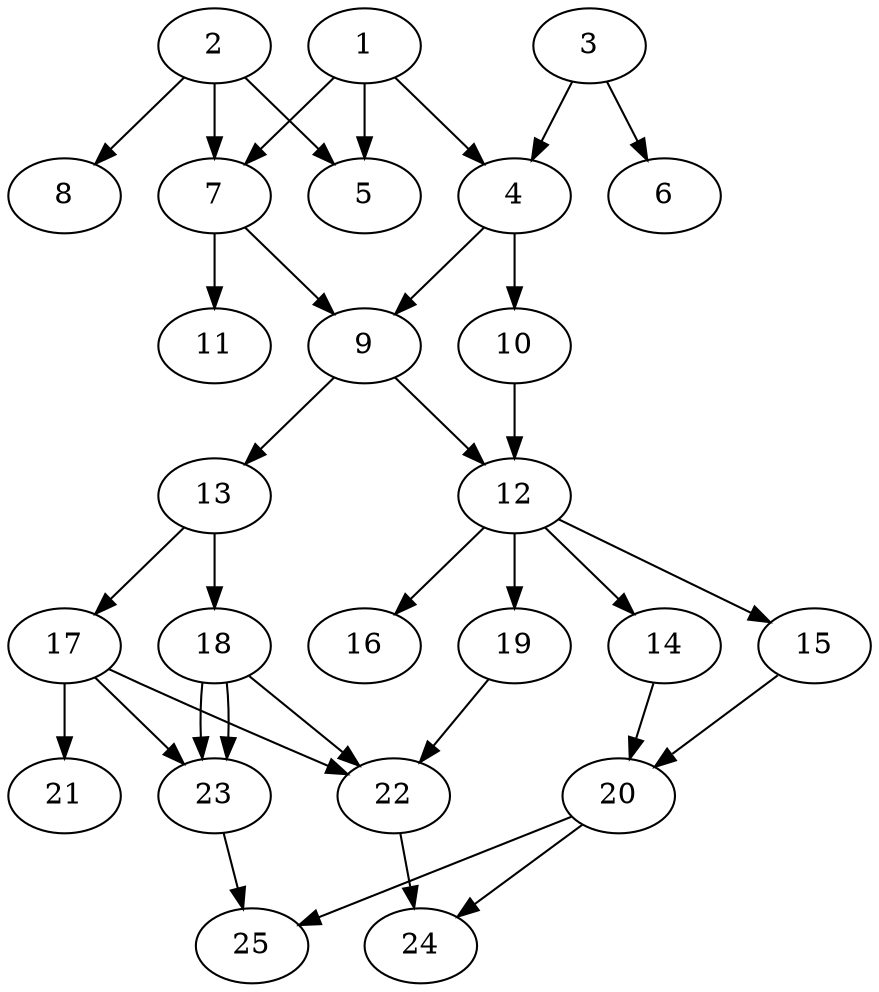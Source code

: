 // DAG (tier=2-normal, mode=data, n=25, ccr=0.434, fat=0.526, density=0.531, regular=0.418, jump=0.119, mindata=2097152, maxdata=16777216)
// DAG automatically generated by daggen at Sun Aug 24 16:33:34 2025
// /home/ermia/Project/Environments/daggen/bin/daggen --dot --ccr 0.434 --fat 0.526 --regular 0.418 --density 0.531 --jump 0.119 --mindata 2097152 --maxdata 16777216 -n 25 
digraph G {
  1 [size="21403021078882584", alpha="0.17", expect_size="10701510539441292"]
  1 -> 4 [size ="1851870477811712"]
  1 -> 5 [size ="1851870477811712"]
  1 -> 7 [size ="1851870477811712"]
  2 [size="100422066160209264", alpha="0.17", expect_size="50211033080104632"]
  2 -> 5 [size ="1626131065208832"]
  2 -> 7 [size ="1626131065208832"]
  2 -> 8 [size ="1626131065208832"]
  3 [size="2087101767937425408000", alpha="0.16", expect_size="1043550883968712704000"]
  3 -> 4 [size ="1306529051443200"]
  3 -> 6 [size ="1306529051443200"]
  4 [size="868438204950041216", alpha="0.00", expect_size="434219102475020608"]
  4 -> 9 [size ="610219566563328"]
  4 -> 10 [size ="610219566563328"]
  5 [size="733975994513923328", alpha="0.03", expect_size="366987997256961664"]
  6 [size="2390726319536800268288", alpha="0.08", expect_size="1195363159768400134144"]
  7 [size="140265627382580248576", alpha="0.04", expect_size="70132813691290124288"]
  7 -> 9 [size ="215968705937408"]
  7 -> 11 [size ="215968705937408"]
  8 [size="8780903249169467", alpha="0.01", expect_size="4390451624584733"]
  9 [size="53819694495303312", alpha="0.17", expect_size="26909847247651656"]
  9 -> 12 [size ="51468547653632"]
  9 -> 13 [size ="51468547653632"]
  10 [size="200528696271651733504", alpha="0.20", expect_size="100264348135825866752"]
  10 -> 12 [size ="274078103502848"]
  11 [size="2117995325757703", alpha="0.11", expect_size="1058997662878851"]
  12 [size="52002417631125952", alpha="0.17", expect_size="26001208815562976"]
  12 -> 14 [size ="922203507916800"]
  12 -> 15 [size ="922203507916800"]
  12 -> 16 [size ="922203507916800"]
  12 -> 19 [size ="922203507916800"]
  13 [size="3482006365656351744", alpha="0.12", expect_size="1741003182828175872"]
  13 -> 17 [size ="1555666716065792"]
  13 -> 18 [size ="1555666716065792"]
  14 [size="3779921026573754880", alpha="0.19", expect_size="1889960513286877440"]
  14 -> 20 [size ="1360893682122752"]
  15 [size="705306747263785984", alpha="0.09", expect_size="352653373631892992"]
  15 -> 20 [size ="384701428662272"]
  16 [size="1024270547697025417216", alpha="0.11", expect_size="512135273848512708608"]
  17 [size="2577703205533379", alpha="0.07", expect_size="1288851602766689"]
  17 -> 21 [size ="84562411520000"]
  17 -> 22 [size ="84562411520000"]
  17 -> 23 [size ="84562411520000"]
  18 [size="1082786533300081000448", alpha="0.13", expect_size="541393266650040500224"]
  18 -> 22 [size ="843564997148672"]
  18 -> 23 [size ="843564997148672"]
  18 -> 23 [size ="843564997148672"]
  19 [size="4769186968274644", alpha="0.18", expect_size="2384593484137322"]
  19 -> 22 [size ="374207758204928"]
  20 [size="4115692274057216000000", alpha="0.15", expect_size="2057846137028608000000"]
  20 -> 24 [size ="2054558842880000"]
  20 -> 25 [size ="2054558842880000"]
  21 [size="960406358929178624000", alpha="0.05", expect_size="480203179464589312000"]
  22 [size="26903775787597428", alpha="0.20", expect_size="13451887893798714"]
  22 -> 24 [size ="1099191258447872"]
  23 [size="2627911689302352384", alpha="0.08", expect_size="1313955844651176192"]
  23 -> 25 [size ="1774424936153088"]
  24 [size="543796882500497344", alpha="0.05", expect_size="271898441250248672"]
  25 [size="426693832018485051392", alpha="0.19", expect_size="213346916009242525696"]
}
